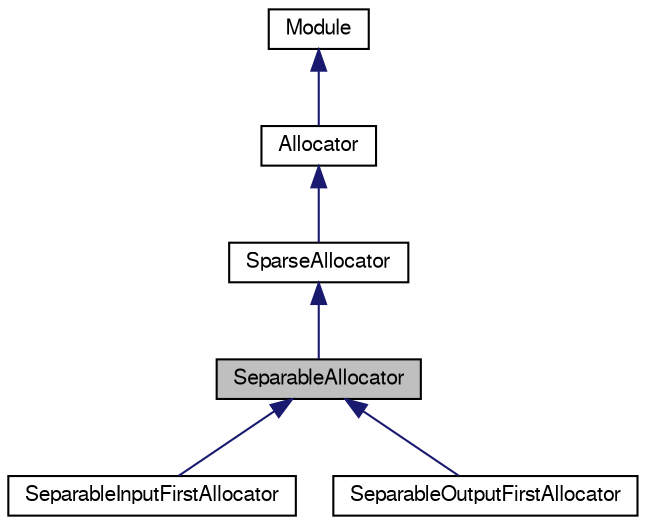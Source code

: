 digraph "SeparableAllocator"
{
  bgcolor="transparent";
  edge [fontname="FreeSans",fontsize="10",labelfontname="FreeSans",labelfontsize="10"];
  node [fontname="FreeSans",fontsize="10",shape=record];
  Node0 [label="SeparableAllocator",height=0.2,width=0.4,color="black", fillcolor="grey75", style="filled", fontcolor="black"];
  Node1 -> Node0 [dir="back",color="midnightblue",fontsize="10",style="solid",fontname="FreeSans"];
  Node1 [label="SparseAllocator",height=0.2,width=0.4,color="black",URL="$classSparseAllocator.html"];
  Node2 -> Node1 [dir="back",color="midnightblue",fontsize="10",style="solid",fontname="FreeSans"];
  Node2 [label="Allocator",height=0.2,width=0.4,color="black",URL="$classAllocator.html"];
  Node3 -> Node2 [dir="back",color="midnightblue",fontsize="10",style="solid",fontname="FreeSans"];
  Node3 [label="Module",height=0.2,width=0.4,color="black",URL="$classModule.html"];
  Node0 -> Node4 [dir="back",color="midnightblue",fontsize="10",style="solid",fontname="FreeSans"];
  Node4 [label="SeparableInputFirstAllocator",height=0.2,width=0.4,color="black",URL="$classSeparableInputFirstAllocator.html"];
  Node0 -> Node5 [dir="back",color="midnightblue",fontsize="10",style="solid",fontname="FreeSans"];
  Node5 [label="SeparableOutputFirstAllocator",height=0.2,width=0.4,color="black",URL="$classSeparableOutputFirstAllocator.html"];
}
